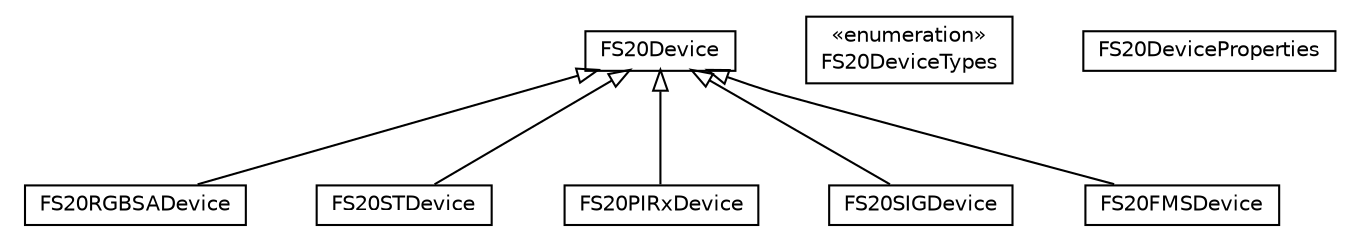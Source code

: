 #!/usr/local/bin/dot
#
# Class diagram 
# Generated by UMLGraph version R5_6-24-gf6e263 (http://www.umlgraph.org/)
#

digraph G {
	edge [fontname="Helvetica",fontsize=10,labelfontname="Helvetica",labelfontsize=10];
	node [fontname="Helvetica",fontsize=10,shape=plaintext];
	nodesep=0.25;
	ranksep=0.5;
	// org.universAAL.lddi.fs20.devicemodel.FS20RGBSADevice
	c24502 [label=<<table title="org.universAAL.lddi.fs20.devicemodel.FS20RGBSADevice" border="0" cellborder="1" cellspacing="0" cellpadding="2" port="p" href="./FS20RGBSADevice.html">
		<tr><td><table border="0" cellspacing="0" cellpadding="1">
<tr><td align="center" balign="center"> FS20RGBSADevice </td></tr>
		</table></td></tr>
		</table>>, URL="./FS20RGBSADevice.html", fontname="Helvetica", fontcolor="black", fontsize=10.0];
	// org.universAAL.lddi.fs20.devicemodel.FS20STDevice
	c24503 [label=<<table title="org.universAAL.lddi.fs20.devicemodel.FS20STDevice" border="0" cellborder="1" cellspacing="0" cellpadding="2" port="p" href="./FS20STDevice.html">
		<tr><td><table border="0" cellspacing="0" cellpadding="1">
<tr><td align="center" balign="center"> FS20STDevice </td></tr>
		</table></td></tr>
		</table>>, URL="./FS20STDevice.html", fontname="Helvetica", fontcolor="black", fontsize=10.0];
	// org.universAAL.lddi.fs20.devicemodel.FS20PIRxDevice
	c24504 [label=<<table title="org.universAAL.lddi.fs20.devicemodel.FS20PIRxDevice" border="0" cellborder="1" cellspacing="0" cellpadding="2" port="p" href="./FS20PIRxDevice.html">
		<tr><td><table border="0" cellspacing="0" cellpadding="1">
<tr><td align="center" balign="center"> FS20PIRxDevice </td></tr>
		</table></td></tr>
		</table>>, URL="./FS20PIRxDevice.html", fontname="Helvetica", fontcolor="black", fontsize=10.0];
	// org.universAAL.lddi.fs20.devicemodel.FS20SIGDevice
	c24505 [label=<<table title="org.universAAL.lddi.fs20.devicemodel.FS20SIGDevice" border="0" cellborder="1" cellspacing="0" cellpadding="2" port="p" href="./FS20SIGDevice.html">
		<tr><td><table border="0" cellspacing="0" cellpadding="1">
<tr><td align="center" balign="center"> FS20SIGDevice </td></tr>
		</table></td></tr>
		</table>>, URL="./FS20SIGDevice.html", fontname="Helvetica", fontcolor="black", fontsize=10.0];
	// org.universAAL.lddi.fs20.devicemodel.FS20FMSDevice
	c24506 [label=<<table title="org.universAAL.lddi.fs20.devicemodel.FS20FMSDevice" border="0" cellborder="1" cellspacing="0" cellpadding="2" port="p" href="./FS20FMSDevice.html">
		<tr><td><table border="0" cellspacing="0" cellpadding="1">
<tr><td align="center" balign="center"> FS20FMSDevice </td></tr>
		</table></td></tr>
		</table>>, URL="./FS20FMSDevice.html", fontname="Helvetica", fontcolor="black", fontsize=10.0];
	// org.universAAL.lddi.fs20.devicemodel.FS20DeviceTypes
	c24507 [label=<<table title="org.universAAL.lddi.fs20.devicemodel.FS20DeviceTypes" border="0" cellborder="1" cellspacing="0" cellpadding="2" port="p" href="./FS20DeviceTypes.html">
		<tr><td><table border="0" cellspacing="0" cellpadding="1">
<tr><td align="center" balign="center"> &#171;enumeration&#187; </td></tr>
<tr><td align="center" balign="center"> FS20DeviceTypes </td></tr>
		</table></td></tr>
		</table>>, URL="./FS20DeviceTypes.html", fontname="Helvetica", fontcolor="black", fontsize=10.0];
	// org.universAAL.lddi.fs20.devicemodel.FS20DeviceProperties
	c24508 [label=<<table title="org.universAAL.lddi.fs20.devicemodel.FS20DeviceProperties" border="0" cellborder="1" cellspacing="0" cellpadding="2" port="p" href="./FS20DeviceProperties.html">
		<tr><td><table border="0" cellspacing="0" cellpadding="1">
<tr><td align="center" balign="center"> FS20DeviceProperties </td></tr>
		</table></td></tr>
		</table>>, URL="./FS20DeviceProperties.html", fontname="Helvetica", fontcolor="black", fontsize=10.0];
	// org.universAAL.lddi.fs20.devicemodel.FS20Device
	c24509 [label=<<table title="org.universAAL.lddi.fs20.devicemodel.FS20Device" border="0" cellborder="1" cellspacing="0" cellpadding="2" port="p" href="./FS20Device.html">
		<tr><td><table border="0" cellspacing="0" cellpadding="1">
<tr><td align="center" balign="center"> FS20Device </td></tr>
		</table></td></tr>
		</table>>, URL="./FS20Device.html", fontname="Helvetica", fontcolor="black", fontsize=10.0];
	//org.universAAL.lddi.fs20.devicemodel.FS20RGBSADevice extends org.universAAL.lddi.fs20.devicemodel.FS20Device
	c24509:p -> c24502:p [dir=back,arrowtail=empty];
	//org.universAAL.lddi.fs20.devicemodel.FS20STDevice extends org.universAAL.lddi.fs20.devicemodel.FS20Device
	c24509:p -> c24503:p [dir=back,arrowtail=empty];
	//org.universAAL.lddi.fs20.devicemodel.FS20PIRxDevice extends org.universAAL.lddi.fs20.devicemodel.FS20Device
	c24509:p -> c24504:p [dir=back,arrowtail=empty];
	//org.universAAL.lddi.fs20.devicemodel.FS20SIGDevice extends org.universAAL.lddi.fs20.devicemodel.FS20Device
	c24509:p -> c24505:p [dir=back,arrowtail=empty];
	//org.universAAL.lddi.fs20.devicemodel.FS20FMSDevice extends org.universAAL.lddi.fs20.devicemodel.FS20Device
	c24509:p -> c24506:p [dir=back,arrowtail=empty];
}


